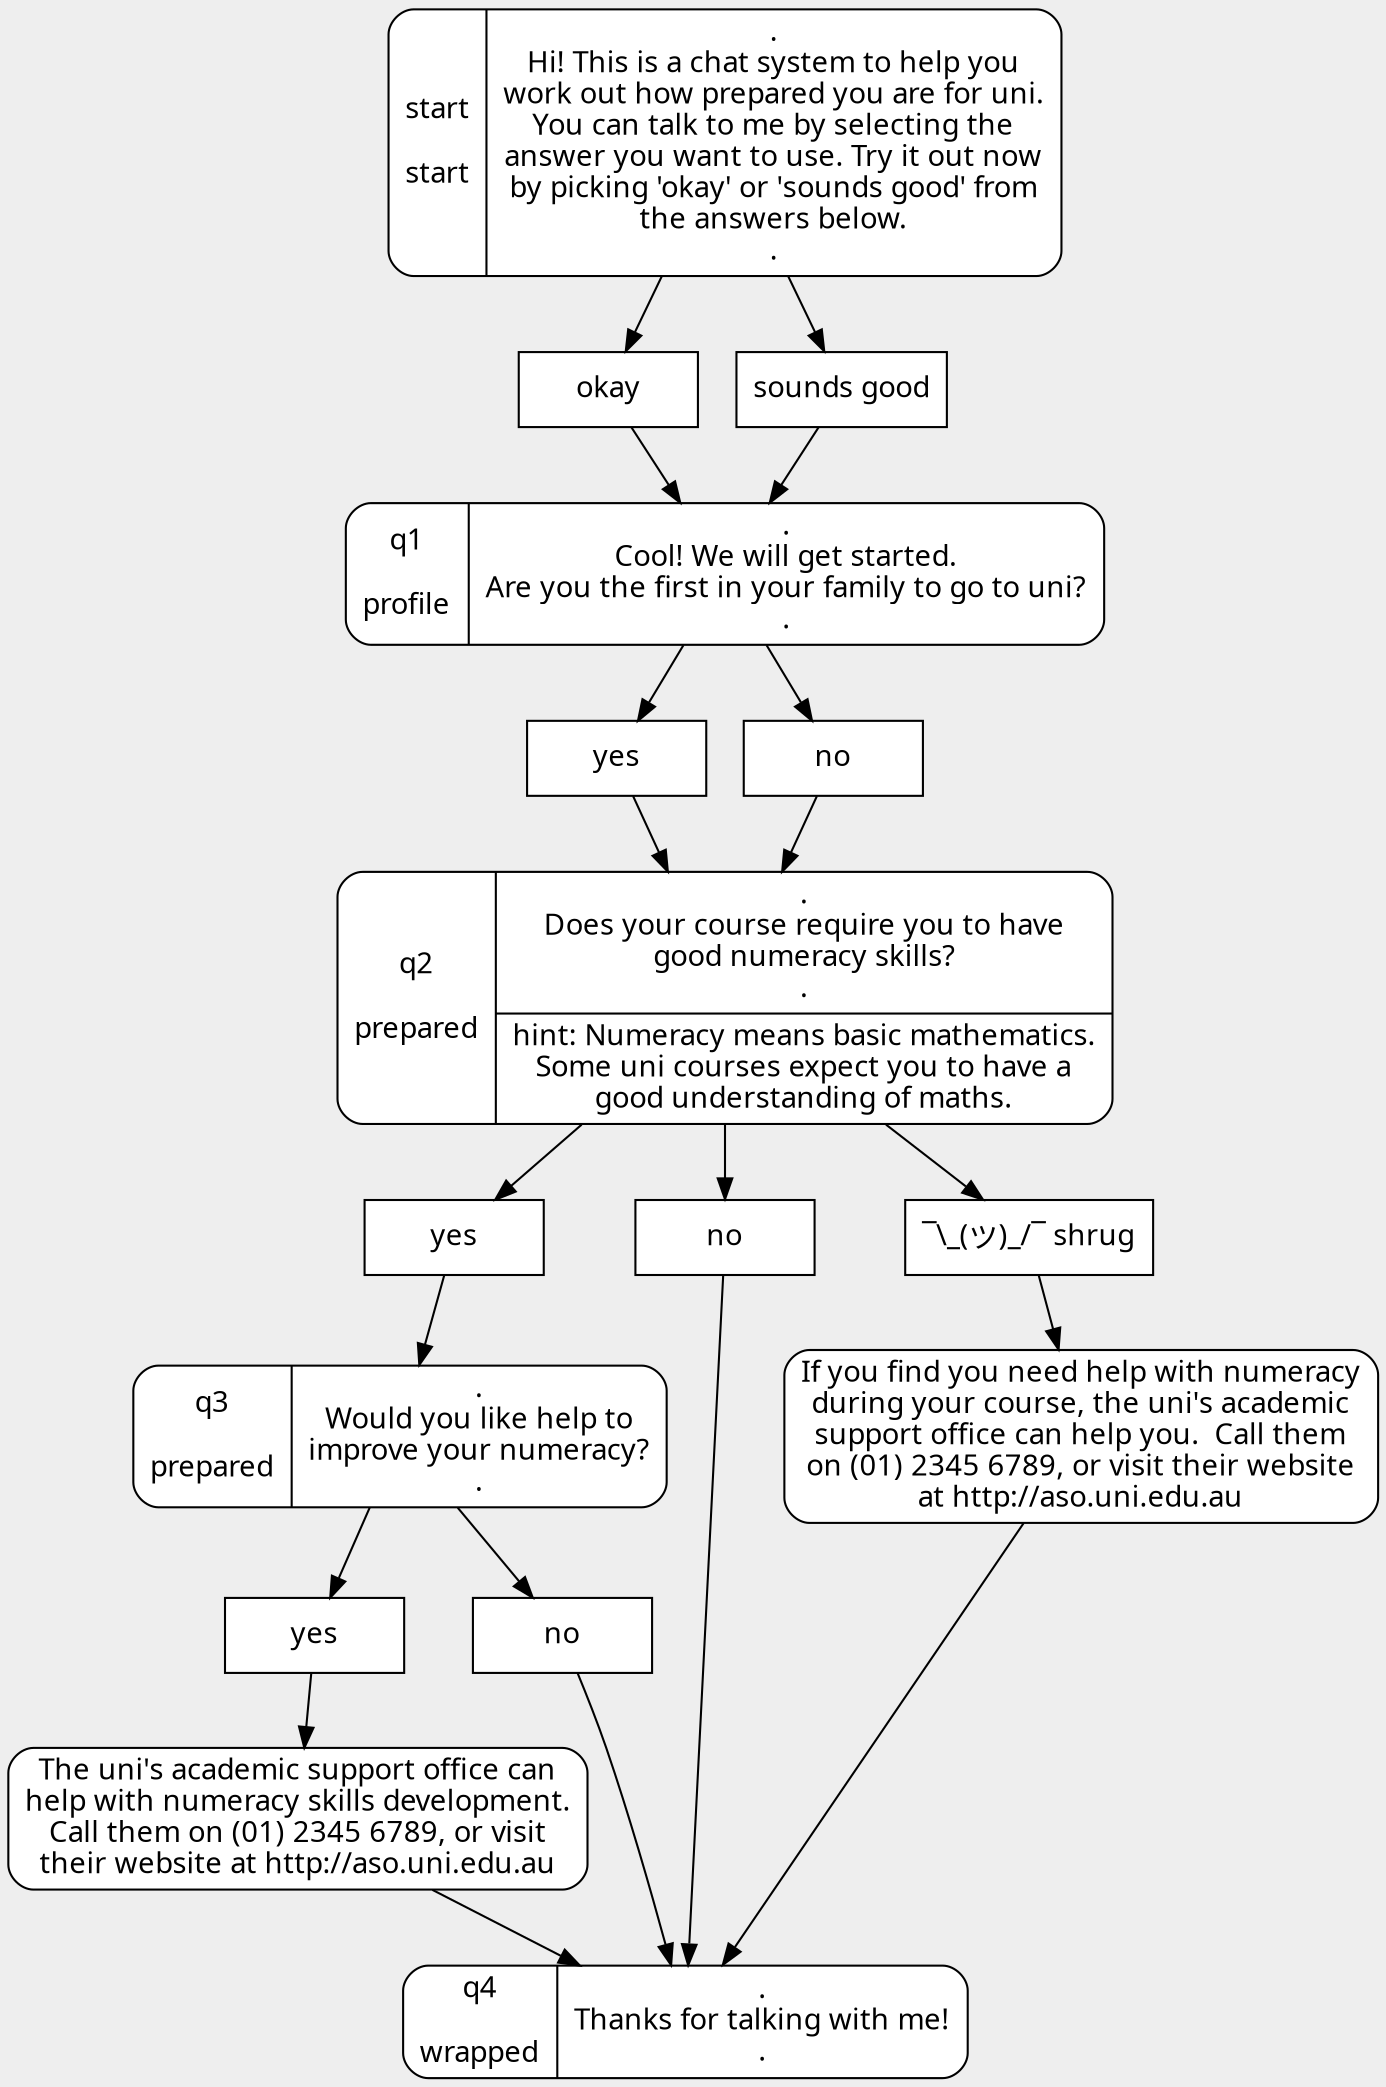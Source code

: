 digraph {
	ranksep=0.5
	bgcolor="#eeeeee" # nice grey background, comment out for printing
	node [style="filled",fillcolor="#ffffff",shape="box",fontname="sans",width="1.2"]


	{ # question nodes
		node [shape="record",style="filled,rounded"]

		start [label="{\N\n\nstart}|{.\nHi! This is a chat system to help you\nwork out how prepared you are for uni.\nYou can talk to me by selecting the\nanswer you want to use. Try it out now\nby picking 'okay' or 'sounds good' from\nthe answers below.\n.}"]
		q1 [label="{\N\n\nprofile}|{.\nCool! We will get started.\nAre you the first in your family to go to uni?\n.}"]
		q2 [label="{\N\n\nprepared}|{.\nDoes your course require you to have\ngood numeracy skills?\n.|hint: Numeracy means basic mathematics.\nSome uni courses expect you to have a\ngood understanding of maths.}"]
		q3 [label="{\N\n\nprepared}|{.\nWould you like help to\nimprove your numeracy?\n.}"]
		q4 [label="{\N\n\nwrapped}|{.\nThanks for talking with me!\n.}"]
	}


	{ # answer nodes
		node [shape="box",style="filled"]

		{ rank=same; startans1 [label="okay"]; startans2 [label="sounds good"];  }
		{ rank=same; q1ans1 [label="yes"]; q1ans2 [label="no"];  }
		{ rank=same; q2ans1 [label="yes"]; q2ans2 [label="no"]; q2ans3 [label="¯\\_(ツ)_/¯ shrug"];  }
		{ rank=same; q3ans1 [label="yes"]; q3ans2 [label="no"];  }

	}


	{ # answer info boxes
		node [shape="box",style="filled,rounded"]

		q2ans3info [label="If you find you need help with numeracy\nduring your course, the uni's academic\nsupport office can help you.  Call them\non (01) 2345 6789, or visit their website\nat http://aso.uni.edu.au"] ; 
		q3ans1info [label="The uni's academic support office can\nhelp with numeracy skills development.\nCall them on (01) 2345 6789, or visit\ntheir website at http://aso.uni.edu.au"] ; 
	}

	{ rank=same; q3; q2ans3info }

	# connections
	start -> startans1 startans1 -> q1 start -> startans2 startans2 -> q1  
	q1 -> q1ans1 q1ans1 -> q2 q1 -> q1ans2 q1ans2 -> q2  
	q2 -> q2ans1 q2ans1 -> q3 q2 -> q2ans2 q2ans2 -> q4 q2 -> q2ans3 -> q2ans3info -> q4 
	q3 -> q3ans1 q3ans1 -> q3ans1info -> q4 q3 -> q3ans2 q3ans2 -> q4  

}